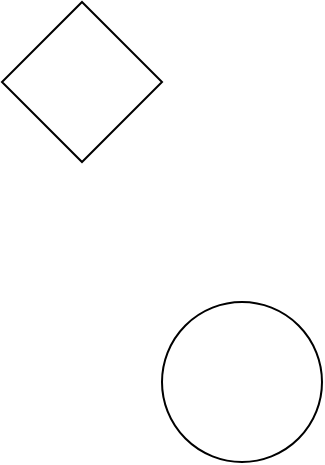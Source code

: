 <mxfile version="21.3.2" type="github">
  <diagram name="第 1 页" id="aOvvgsdQsd_pCNVxZqwJ">
    <mxGraphModel dx="2070" dy="698" grid="1" gridSize="10" guides="1" tooltips="1" connect="1" arrows="1" fold="1" page="1" pageScale="1" pageWidth="827" pageHeight="1169" math="0" shadow="0">
      <root>
        <mxCell id="0" />
        <mxCell id="1" parent="0" />
        <mxCell id="sSZWk5ZvXnR5pwOhLLKC-1" value="" style="rhombus;whiteSpace=wrap;html=1;" parent="1" vertex="1">
          <mxGeometry x="210" y="190" width="80" height="80" as="geometry" />
        </mxCell>
        <mxCell id="3X7ZTH1We2HJEzVCkilL-1" value="" style="ellipse;whiteSpace=wrap;html=1;aspect=fixed;" vertex="1" parent="1">
          <mxGeometry x="290" y="340" width="80" height="80" as="geometry" />
        </mxCell>
      </root>
    </mxGraphModel>
  </diagram>
</mxfile>
